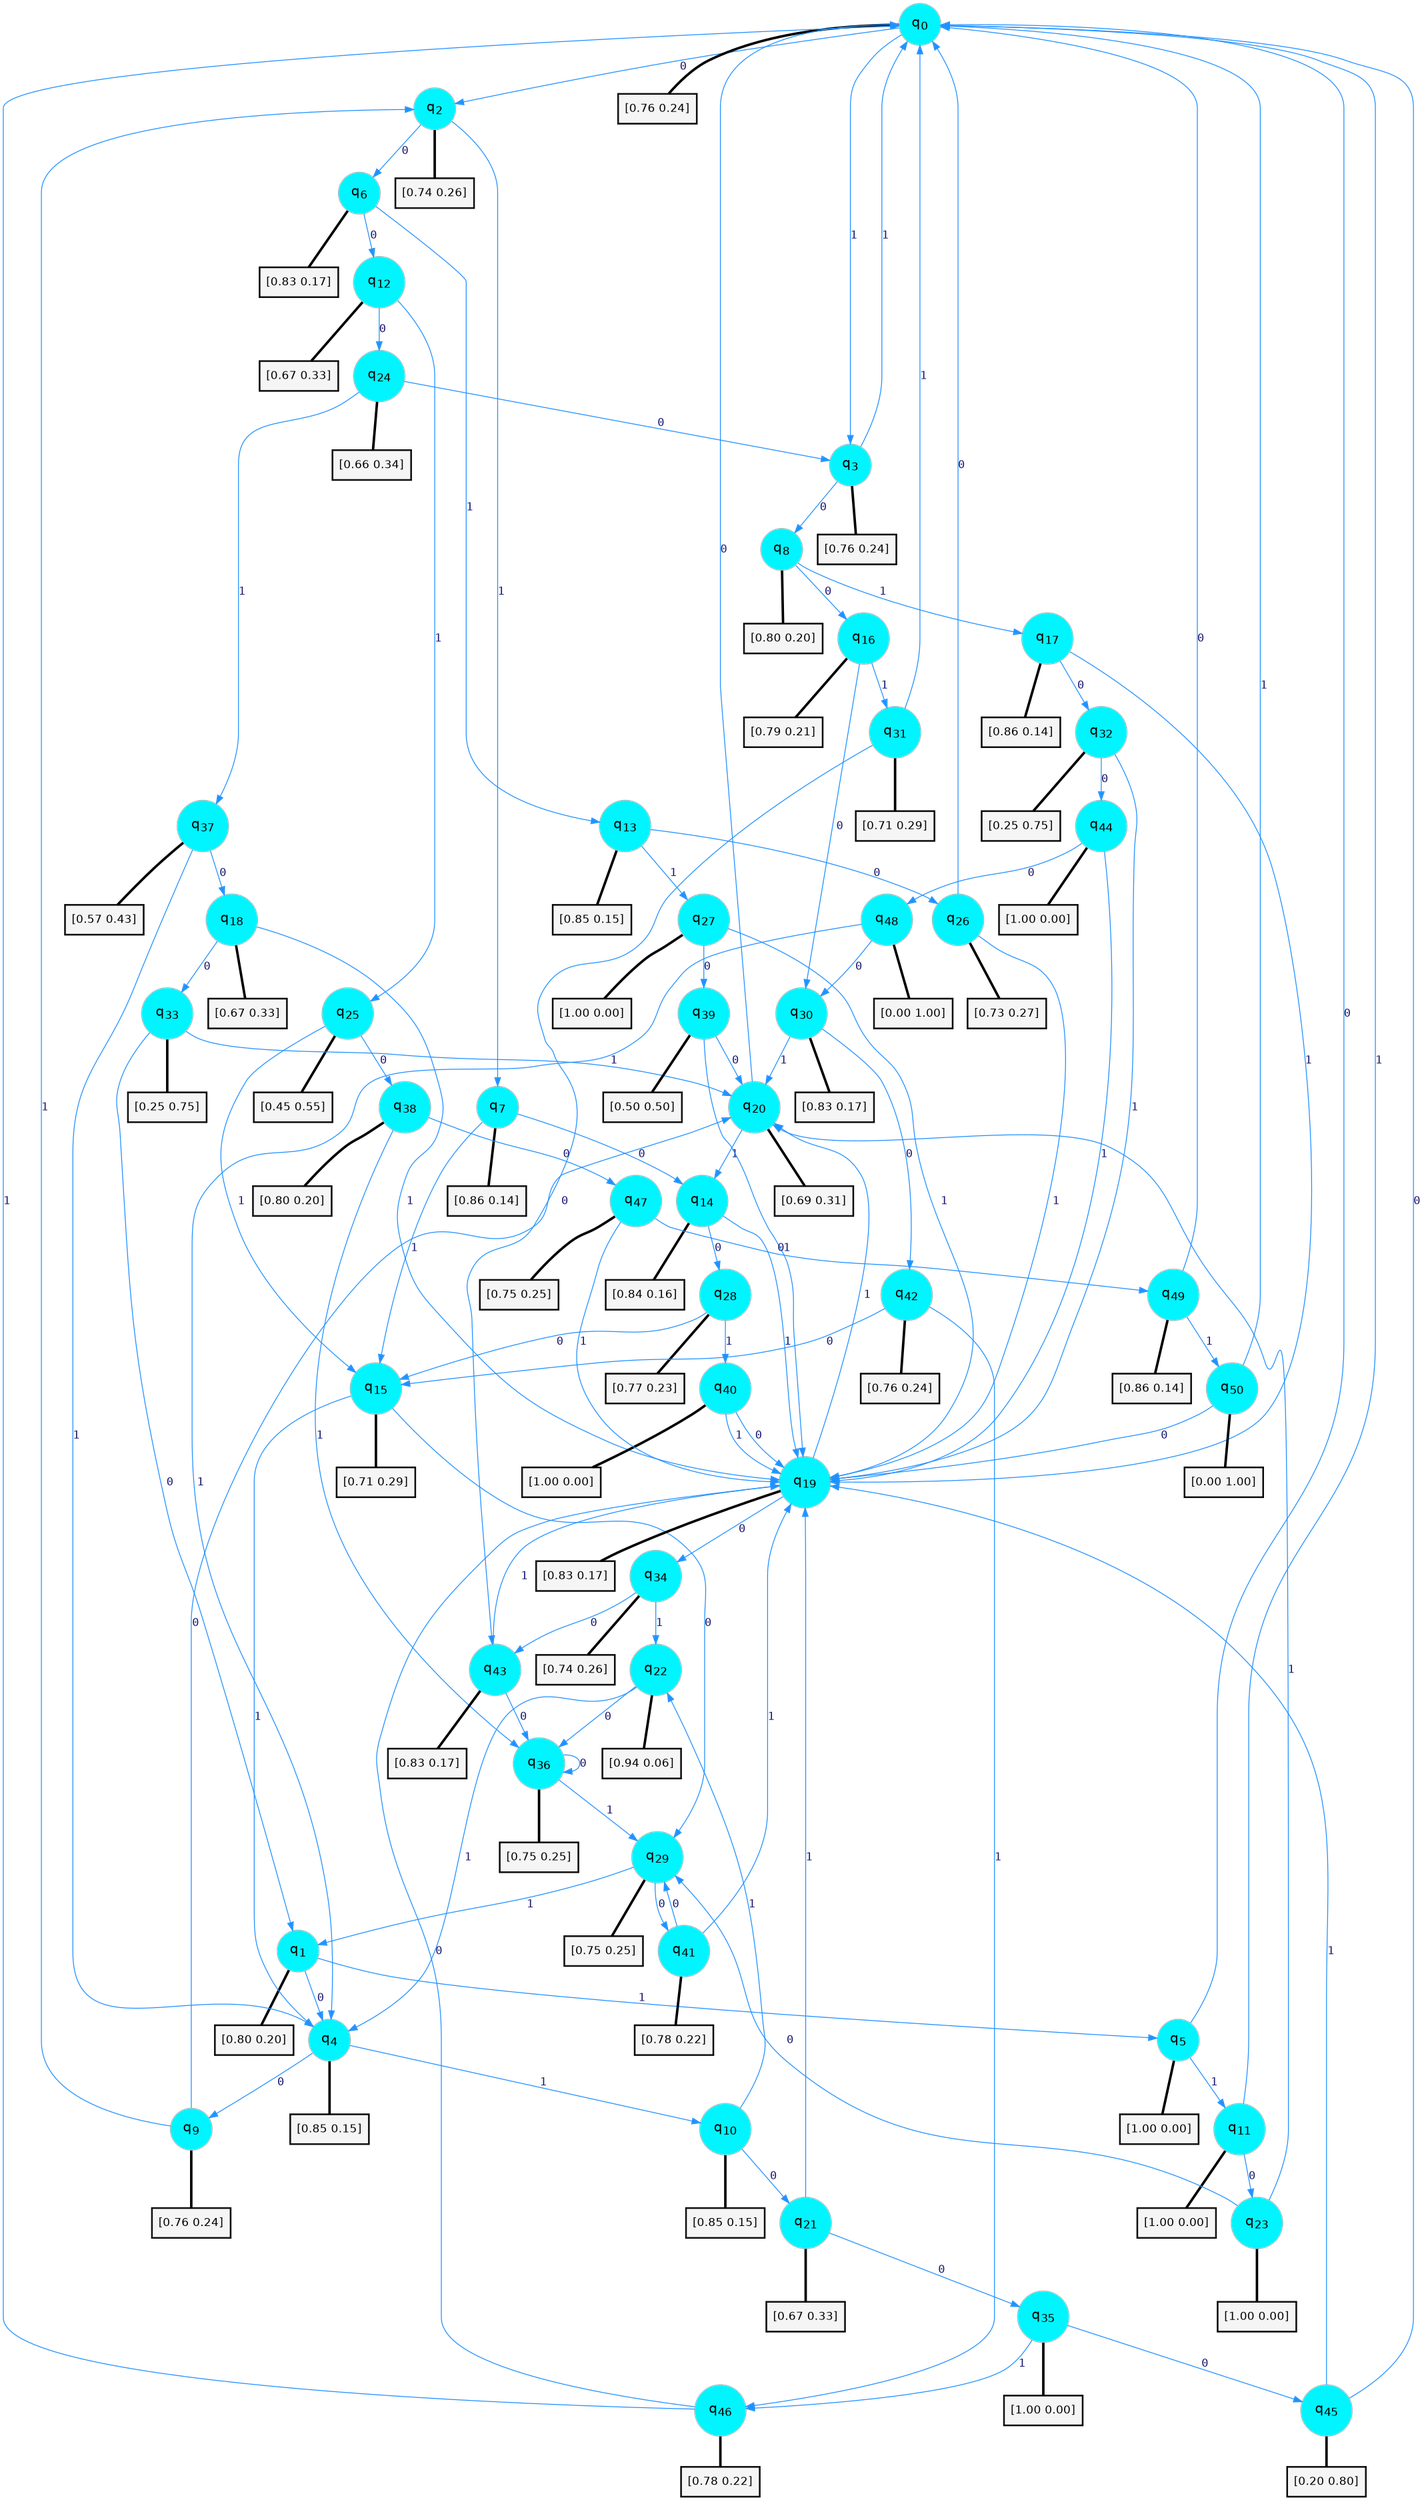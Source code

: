 digraph G {
graph [
bgcolor=transparent, dpi=300, rankdir=TD, size="40,25"];
node [
color=gray, fillcolor=turquoise1, fontcolor=black, fontname=Helvetica, fontsize=16, fontweight=bold, shape=circle, style=filled];
edge [
arrowsize=1, color=dodgerblue1, fontcolor=midnightblue, fontname=courier, fontweight=bold, penwidth=1, style=solid, weight=20];
0[label=<q<SUB>0</SUB>>];
1[label=<q<SUB>1</SUB>>];
2[label=<q<SUB>2</SUB>>];
3[label=<q<SUB>3</SUB>>];
4[label=<q<SUB>4</SUB>>];
5[label=<q<SUB>5</SUB>>];
6[label=<q<SUB>6</SUB>>];
7[label=<q<SUB>7</SUB>>];
8[label=<q<SUB>8</SUB>>];
9[label=<q<SUB>9</SUB>>];
10[label=<q<SUB>10</SUB>>];
11[label=<q<SUB>11</SUB>>];
12[label=<q<SUB>12</SUB>>];
13[label=<q<SUB>13</SUB>>];
14[label=<q<SUB>14</SUB>>];
15[label=<q<SUB>15</SUB>>];
16[label=<q<SUB>16</SUB>>];
17[label=<q<SUB>17</SUB>>];
18[label=<q<SUB>18</SUB>>];
19[label=<q<SUB>19</SUB>>];
20[label=<q<SUB>20</SUB>>];
21[label=<q<SUB>21</SUB>>];
22[label=<q<SUB>22</SUB>>];
23[label=<q<SUB>23</SUB>>];
24[label=<q<SUB>24</SUB>>];
25[label=<q<SUB>25</SUB>>];
26[label=<q<SUB>26</SUB>>];
27[label=<q<SUB>27</SUB>>];
28[label=<q<SUB>28</SUB>>];
29[label=<q<SUB>29</SUB>>];
30[label=<q<SUB>30</SUB>>];
31[label=<q<SUB>31</SUB>>];
32[label=<q<SUB>32</SUB>>];
33[label=<q<SUB>33</SUB>>];
34[label=<q<SUB>34</SUB>>];
35[label=<q<SUB>35</SUB>>];
36[label=<q<SUB>36</SUB>>];
37[label=<q<SUB>37</SUB>>];
38[label=<q<SUB>38</SUB>>];
39[label=<q<SUB>39</SUB>>];
40[label=<q<SUB>40</SUB>>];
41[label=<q<SUB>41</SUB>>];
42[label=<q<SUB>42</SUB>>];
43[label=<q<SUB>43</SUB>>];
44[label=<q<SUB>44</SUB>>];
45[label=<q<SUB>45</SUB>>];
46[label=<q<SUB>46</SUB>>];
47[label=<q<SUB>47</SUB>>];
48[label=<q<SUB>48</SUB>>];
49[label=<q<SUB>49</SUB>>];
50[label=<q<SUB>50</SUB>>];
51[label="[0.76 0.24]", shape=box,fontcolor=black, fontname=Helvetica, fontsize=14, penwidth=2, fillcolor=whitesmoke,color=black];
52[label="[0.80 0.20]", shape=box,fontcolor=black, fontname=Helvetica, fontsize=14, penwidth=2, fillcolor=whitesmoke,color=black];
53[label="[0.74 0.26]", shape=box,fontcolor=black, fontname=Helvetica, fontsize=14, penwidth=2, fillcolor=whitesmoke,color=black];
54[label="[0.76 0.24]", shape=box,fontcolor=black, fontname=Helvetica, fontsize=14, penwidth=2, fillcolor=whitesmoke,color=black];
55[label="[0.85 0.15]", shape=box,fontcolor=black, fontname=Helvetica, fontsize=14, penwidth=2, fillcolor=whitesmoke,color=black];
56[label="[1.00 0.00]", shape=box,fontcolor=black, fontname=Helvetica, fontsize=14, penwidth=2, fillcolor=whitesmoke,color=black];
57[label="[0.83 0.17]", shape=box,fontcolor=black, fontname=Helvetica, fontsize=14, penwidth=2, fillcolor=whitesmoke,color=black];
58[label="[0.86 0.14]", shape=box,fontcolor=black, fontname=Helvetica, fontsize=14, penwidth=2, fillcolor=whitesmoke,color=black];
59[label="[0.80 0.20]", shape=box,fontcolor=black, fontname=Helvetica, fontsize=14, penwidth=2, fillcolor=whitesmoke,color=black];
60[label="[0.76 0.24]", shape=box,fontcolor=black, fontname=Helvetica, fontsize=14, penwidth=2, fillcolor=whitesmoke,color=black];
61[label="[0.85 0.15]", shape=box,fontcolor=black, fontname=Helvetica, fontsize=14, penwidth=2, fillcolor=whitesmoke,color=black];
62[label="[1.00 0.00]", shape=box,fontcolor=black, fontname=Helvetica, fontsize=14, penwidth=2, fillcolor=whitesmoke,color=black];
63[label="[0.67 0.33]", shape=box,fontcolor=black, fontname=Helvetica, fontsize=14, penwidth=2, fillcolor=whitesmoke,color=black];
64[label="[0.85 0.15]", shape=box,fontcolor=black, fontname=Helvetica, fontsize=14, penwidth=2, fillcolor=whitesmoke,color=black];
65[label="[0.84 0.16]", shape=box,fontcolor=black, fontname=Helvetica, fontsize=14, penwidth=2, fillcolor=whitesmoke,color=black];
66[label="[0.71 0.29]", shape=box,fontcolor=black, fontname=Helvetica, fontsize=14, penwidth=2, fillcolor=whitesmoke,color=black];
67[label="[0.79 0.21]", shape=box,fontcolor=black, fontname=Helvetica, fontsize=14, penwidth=2, fillcolor=whitesmoke,color=black];
68[label="[0.86 0.14]", shape=box,fontcolor=black, fontname=Helvetica, fontsize=14, penwidth=2, fillcolor=whitesmoke,color=black];
69[label="[0.67 0.33]", shape=box,fontcolor=black, fontname=Helvetica, fontsize=14, penwidth=2, fillcolor=whitesmoke,color=black];
70[label="[0.83 0.17]", shape=box,fontcolor=black, fontname=Helvetica, fontsize=14, penwidth=2, fillcolor=whitesmoke,color=black];
71[label="[0.69 0.31]", shape=box,fontcolor=black, fontname=Helvetica, fontsize=14, penwidth=2, fillcolor=whitesmoke,color=black];
72[label="[0.67 0.33]", shape=box,fontcolor=black, fontname=Helvetica, fontsize=14, penwidth=2, fillcolor=whitesmoke,color=black];
73[label="[0.94 0.06]", shape=box,fontcolor=black, fontname=Helvetica, fontsize=14, penwidth=2, fillcolor=whitesmoke,color=black];
74[label="[1.00 0.00]", shape=box,fontcolor=black, fontname=Helvetica, fontsize=14, penwidth=2, fillcolor=whitesmoke,color=black];
75[label="[0.66 0.34]", shape=box,fontcolor=black, fontname=Helvetica, fontsize=14, penwidth=2, fillcolor=whitesmoke,color=black];
76[label="[0.45 0.55]", shape=box,fontcolor=black, fontname=Helvetica, fontsize=14, penwidth=2, fillcolor=whitesmoke,color=black];
77[label="[0.73 0.27]", shape=box,fontcolor=black, fontname=Helvetica, fontsize=14, penwidth=2, fillcolor=whitesmoke,color=black];
78[label="[1.00 0.00]", shape=box,fontcolor=black, fontname=Helvetica, fontsize=14, penwidth=2, fillcolor=whitesmoke,color=black];
79[label="[0.77 0.23]", shape=box,fontcolor=black, fontname=Helvetica, fontsize=14, penwidth=2, fillcolor=whitesmoke,color=black];
80[label="[0.75 0.25]", shape=box,fontcolor=black, fontname=Helvetica, fontsize=14, penwidth=2, fillcolor=whitesmoke,color=black];
81[label="[0.83 0.17]", shape=box,fontcolor=black, fontname=Helvetica, fontsize=14, penwidth=2, fillcolor=whitesmoke,color=black];
82[label="[0.71 0.29]", shape=box,fontcolor=black, fontname=Helvetica, fontsize=14, penwidth=2, fillcolor=whitesmoke,color=black];
83[label="[0.25 0.75]", shape=box,fontcolor=black, fontname=Helvetica, fontsize=14, penwidth=2, fillcolor=whitesmoke,color=black];
84[label="[0.25 0.75]", shape=box,fontcolor=black, fontname=Helvetica, fontsize=14, penwidth=2, fillcolor=whitesmoke,color=black];
85[label="[0.74 0.26]", shape=box,fontcolor=black, fontname=Helvetica, fontsize=14, penwidth=2, fillcolor=whitesmoke,color=black];
86[label="[1.00 0.00]", shape=box,fontcolor=black, fontname=Helvetica, fontsize=14, penwidth=2, fillcolor=whitesmoke,color=black];
87[label="[0.75 0.25]", shape=box,fontcolor=black, fontname=Helvetica, fontsize=14, penwidth=2, fillcolor=whitesmoke,color=black];
88[label="[0.57 0.43]", shape=box,fontcolor=black, fontname=Helvetica, fontsize=14, penwidth=2, fillcolor=whitesmoke,color=black];
89[label="[0.80 0.20]", shape=box,fontcolor=black, fontname=Helvetica, fontsize=14, penwidth=2, fillcolor=whitesmoke,color=black];
90[label="[0.50 0.50]", shape=box,fontcolor=black, fontname=Helvetica, fontsize=14, penwidth=2, fillcolor=whitesmoke,color=black];
91[label="[1.00 0.00]", shape=box,fontcolor=black, fontname=Helvetica, fontsize=14, penwidth=2, fillcolor=whitesmoke,color=black];
92[label="[0.78 0.22]", shape=box,fontcolor=black, fontname=Helvetica, fontsize=14, penwidth=2, fillcolor=whitesmoke,color=black];
93[label="[0.76 0.24]", shape=box,fontcolor=black, fontname=Helvetica, fontsize=14, penwidth=2, fillcolor=whitesmoke,color=black];
94[label="[0.83 0.17]", shape=box,fontcolor=black, fontname=Helvetica, fontsize=14, penwidth=2, fillcolor=whitesmoke,color=black];
95[label="[1.00 0.00]", shape=box,fontcolor=black, fontname=Helvetica, fontsize=14, penwidth=2, fillcolor=whitesmoke,color=black];
96[label="[0.20 0.80]", shape=box,fontcolor=black, fontname=Helvetica, fontsize=14, penwidth=2, fillcolor=whitesmoke,color=black];
97[label="[0.78 0.22]", shape=box,fontcolor=black, fontname=Helvetica, fontsize=14, penwidth=2, fillcolor=whitesmoke,color=black];
98[label="[0.75 0.25]", shape=box,fontcolor=black, fontname=Helvetica, fontsize=14, penwidth=2, fillcolor=whitesmoke,color=black];
99[label="[0.00 1.00]", shape=box,fontcolor=black, fontname=Helvetica, fontsize=14, penwidth=2, fillcolor=whitesmoke,color=black];
100[label="[0.86 0.14]", shape=box,fontcolor=black, fontname=Helvetica, fontsize=14, penwidth=2, fillcolor=whitesmoke,color=black];
101[label="[0.00 1.00]", shape=box,fontcolor=black, fontname=Helvetica, fontsize=14, penwidth=2, fillcolor=whitesmoke,color=black];
0->2 [label=0];
0->3 [label=1];
0->51 [arrowhead=none, penwidth=3,color=black];
1->4 [label=0];
1->5 [label=1];
1->52 [arrowhead=none, penwidth=3,color=black];
2->6 [label=0];
2->7 [label=1];
2->53 [arrowhead=none, penwidth=3,color=black];
3->8 [label=0];
3->0 [label=1];
3->54 [arrowhead=none, penwidth=3,color=black];
4->9 [label=0];
4->10 [label=1];
4->55 [arrowhead=none, penwidth=3,color=black];
5->0 [label=0];
5->11 [label=1];
5->56 [arrowhead=none, penwidth=3,color=black];
6->12 [label=0];
6->13 [label=1];
6->57 [arrowhead=none, penwidth=3,color=black];
7->14 [label=0];
7->15 [label=1];
7->58 [arrowhead=none, penwidth=3,color=black];
8->16 [label=0];
8->17 [label=1];
8->59 [arrowhead=none, penwidth=3,color=black];
9->20 [label=0];
9->2 [label=1];
9->60 [arrowhead=none, penwidth=3,color=black];
10->21 [label=0];
10->22 [label=1];
10->61 [arrowhead=none, penwidth=3,color=black];
11->23 [label=0];
11->0 [label=1];
11->62 [arrowhead=none, penwidth=3,color=black];
12->24 [label=0];
12->25 [label=1];
12->63 [arrowhead=none, penwidth=3,color=black];
13->26 [label=0];
13->27 [label=1];
13->64 [arrowhead=none, penwidth=3,color=black];
14->28 [label=0];
14->19 [label=1];
14->65 [arrowhead=none, penwidth=3,color=black];
15->29 [label=0];
15->4 [label=1];
15->66 [arrowhead=none, penwidth=3,color=black];
16->30 [label=0];
16->31 [label=1];
16->67 [arrowhead=none, penwidth=3,color=black];
17->32 [label=0];
17->19 [label=1];
17->68 [arrowhead=none, penwidth=3,color=black];
18->33 [label=0];
18->19 [label=1];
18->69 [arrowhead=none, penwidth=3,color=black];
19->34 [label=0];
19->20 [label=1];
19->70 [arrowhead=none, penwidth=3,color=black];
20->0 [label=0];
20->14 [label=1];
20->71 [arrowhead=none, penwidth=3,color=black];
21->35 [label=0];
21->19 [label=1];
21->72 [arrowhead=none, penwidth=3,color=black];
22->36 [label=0];
22->4 [label=1];
22->73 [arrowhead=none, penwidth=3,color=black];
23->29 [label=0];
23->20 [label=1];
23->74 [arrowhead=none, penwidth=3,color=black];
24->3 [label=0];
24->37 [label=1];
24->75 [arrowhead=none, penwidth=3,color=black];
25->38 [label=0];
25->15 [label=1];
25->76 [arrowhead=none, penwidth=3,color=black];
26->0 [label=0];
26->19 [label=1];
26->77 [arrowhead=none, penwidth=3,color=black];
27->39 [label=0];
27->19 [label=1];
27->78 [arrowhead=none, penwidth=3,color=black];
28->15 [label=0];
28->40 [label=1];
28->79 [arrowhead=none, penwidth=3,color=black];
29->41 [label=0];
29->1 [label=1];
29->80 [arrowhead=none, penwidth=3,color=black];
30->42 [label=0];
30->20 [label=1];
30->81 [arrowhead=none, penwidth=3,color=black];
31->43 [label=0];
31->0 [label=1];
31->82 [arrowhead=none, penwidth=3,color=black];
32->44 [label=0];
32->19 [label=1];
32->83 [arrowhead=none, penwidth=3,color=black];
33->1 [label=0];
33->20 [label=1];
33->84 [arrowhead=none, penwidth=3,color=black];
34->43 [label=0];
34->22 [label=1];
34->85 [arrowhead=none, penwidth=3,color=black];
35->45 [label=0];
35->46 [label=1];
35->86 [arrowhead=none, penwidth=3,color=black];
36->36 [label=0];
36->29 [label=1];
36->87 [arrowhead=none, penwidth=3,color=black];
37->18 [label=0];
37->4 [label=1];
37->88 [arrowhead=none, penwidth=3,color=black];
38->47 [label=0];
38->36 [label=1];
38->89 [arrowhead=none, penwidth=3,color=black];
39->20 [label=0];
39->19 [label=1];
39->90 [arrowhead=none, penwidth=3,color=black];
40->19 [label=0];
40->19 [label=1];
40->91 [arrowhead=none, penwidth=3,color=black];
41->29 [label=0];
41->19 [label=1];
41->92 [arrowhead=none, penwidth=3,color=black];
42->15 [label=0];
42->46 [label=1];
42->93 [arrowhead=none, penwidth=3,color=black];
43->36 [label=0];
43->19 [label=1];
43->94 [arrowhead=none, penwidth=3,color=black];
44->48 [label=0];
44->19 [label=1];
44->95 [arrowhead=none, penwidth=3,color=black];
45->0 [label=0];
45->19 [label=1];
45->96 [arrowhead=none, penwidth=3,color=black];
46->19 [label=0];
46->0 [label=1];
46->97 [arrowhead=none, penwidth=3,color=black];
47->49 [label=0];
47->19 [label=1];
47->98 [arrowhead=none, penwidth=3,color=black];
48->30 [label=0];
48->4 [label=1];
48->99 [arrowhead=none, penwidth=3,color=black];
49->0 [label=0];
49->50 [label=1];
49->100 [arrowhead=none, penwidth=3,color=black];
50->19 [label=0];
50->0 [label=1];
50->101 [arrowhead=none, penwidth=3,color=black];
}
